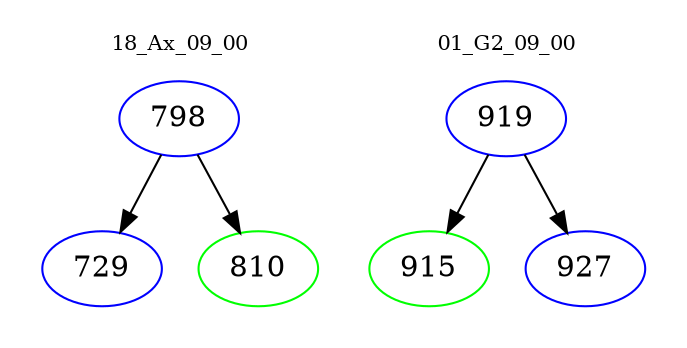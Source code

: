 digraph{
subgraph cluster_0 {
color = white
label = "18_Ax_09_00";
fontsize=10;
T0_798 [label="798", color="blue"]
T0_798 -> T0_729 [color="black"]
T0_729 [label="729", color="blue"]
T0_798 -> T0_810 [color="black"]
T0_810 [label="810", color="green"]
}
subgraph cluster_1 {
color = white
label = "01_G2_09_00";
fontsize=10;
T1_919 [label="919", color="blue"]
T1_919 -> T1_915 [color="black"]
T1_915 [label="915", color="green"]
T1_919 -> T1_927 [color="black"]
T1_927 [label="927", color="blue"]
}
}
